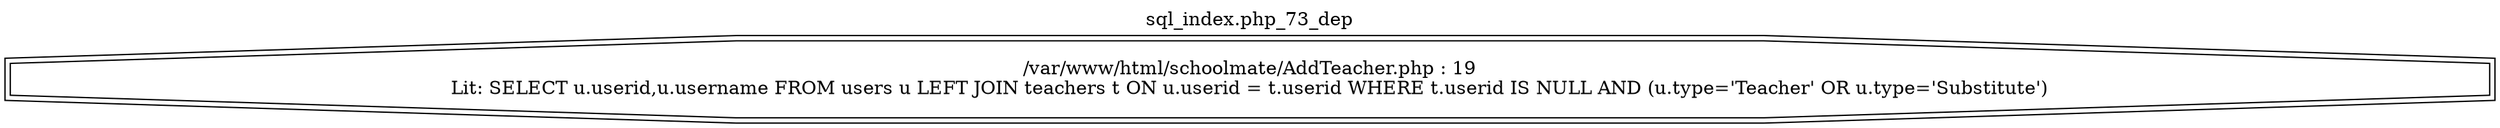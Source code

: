 digraph cfg {
  label="sql_index.php_73_dep";
  labelloc=t;
  n1 [shape=doubleoctagon, label="/var/www/html/schoolmate/AddTeacher.php : 19\nLit: SELECT u.userid,u.username FROM users u LEFT JOIN teachers t ON u.userid = t.userid WHERE t.userid IS NULL AND (u.type='Teacher' OR u.type='Substitute')\n"];
}
